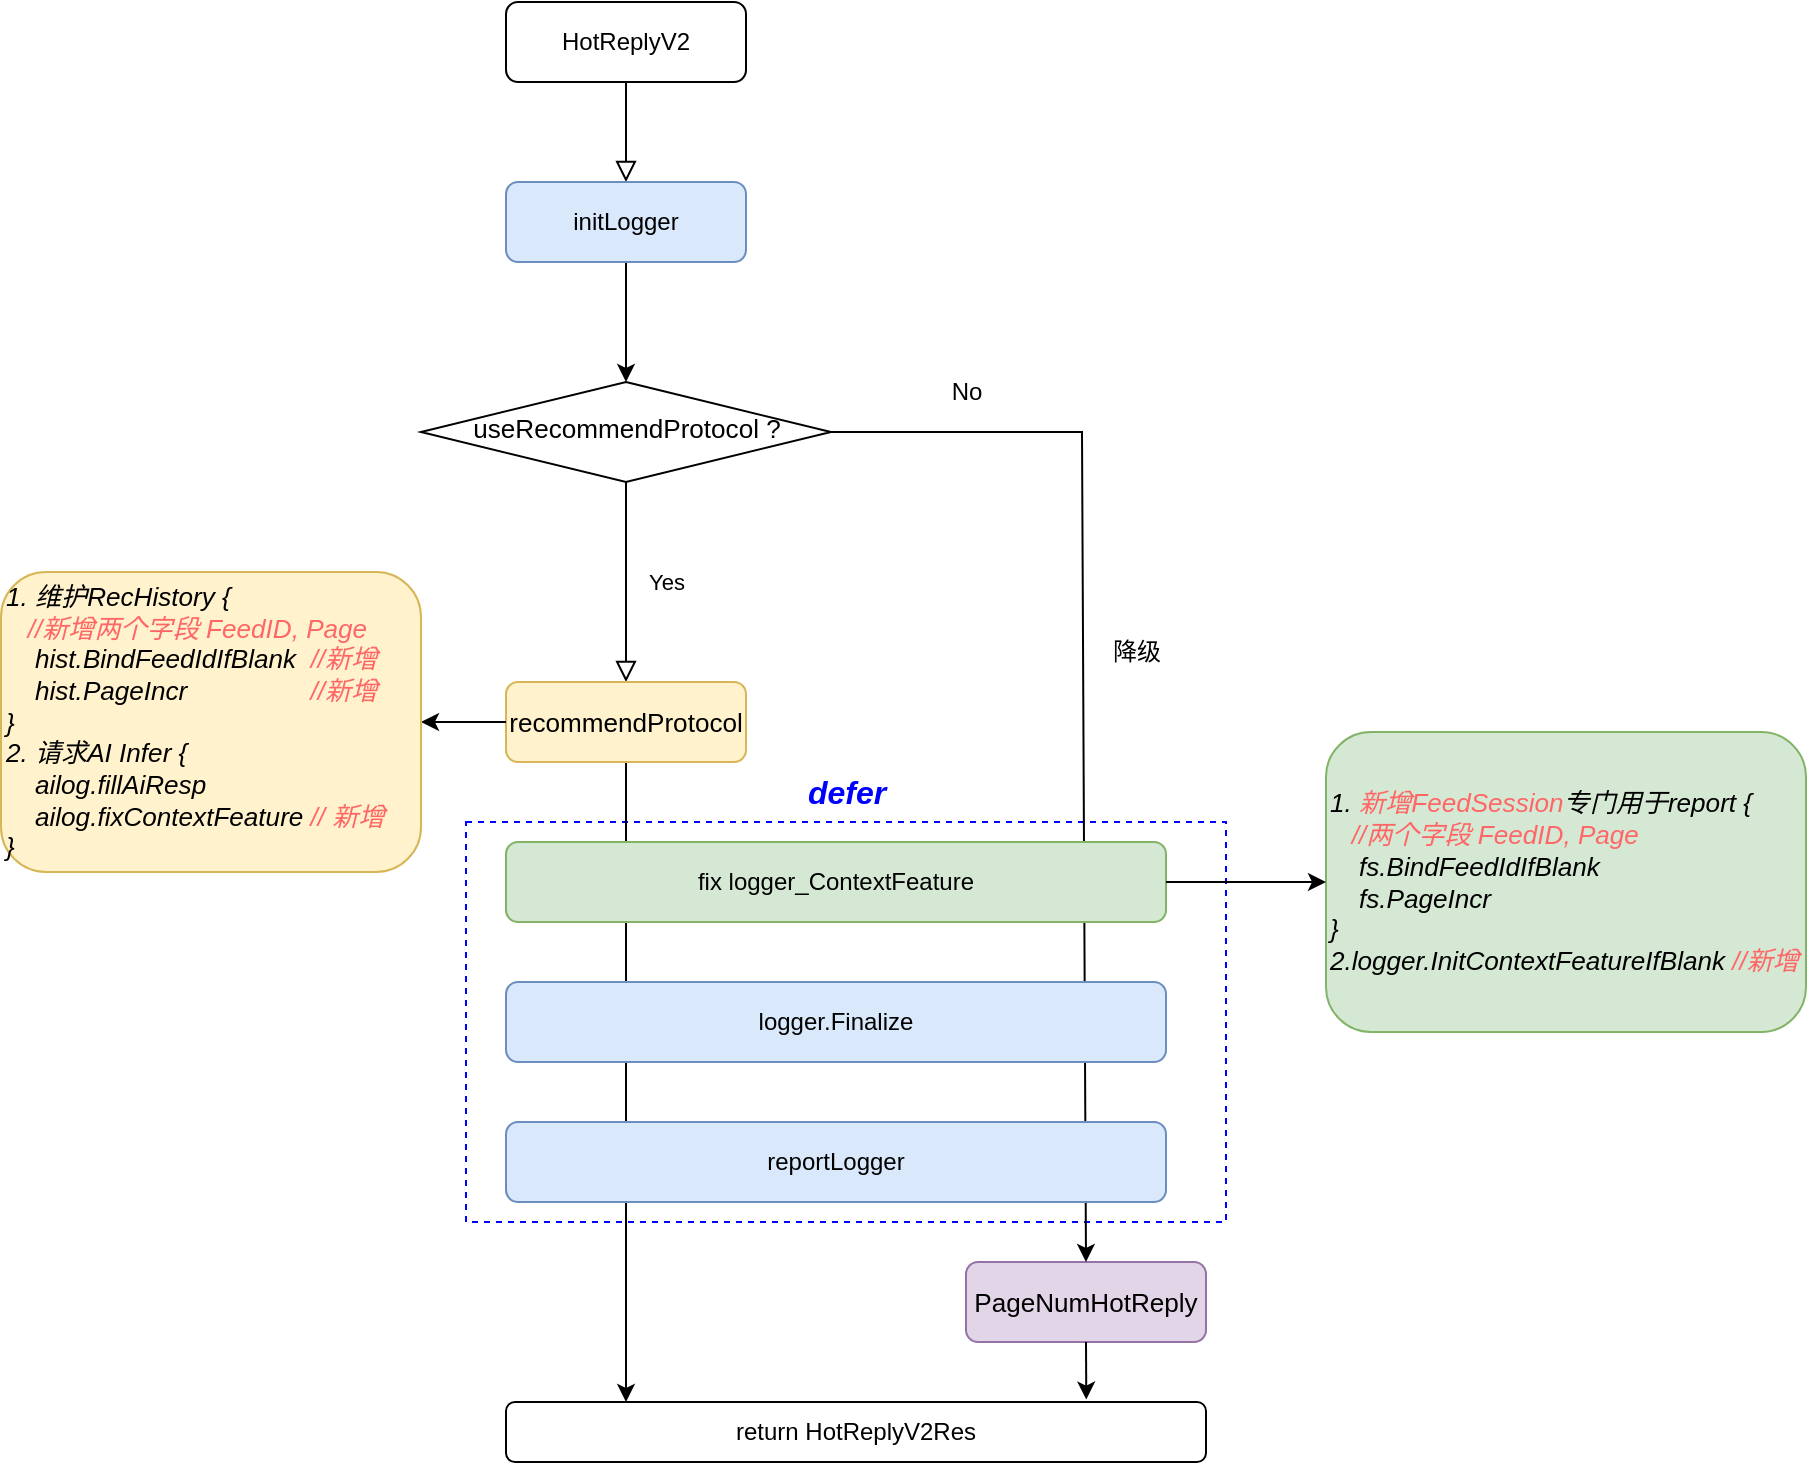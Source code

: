 <mxfile version="21.6.8" type="github">
  <diagram name="第 1 页" id="UhXyvrsKvMJCKCZNun8b">
    <mxGraphModel dx="1744" dy="954" grid="1" gridSize="10" guides="1" tooltips="1" connect="1" arrows="1" fold="1" page="1" pageScale="1" pageWidth="827" pageHeight="1169" math="0" shadow="0">
      <root>
        <mxCell id="0" />
        <mxCell id="1" parent="0" />
        <mxCell id="zB0RF8Hj1YJtM6d2eakd-1" value="" style="rounded=0;whiteSpace=wrap;html=1;shadow=0;glass=0;strokeColor=#0000FF;strokeWidth=1;fontFamily=Helvetica;fontSize=12;fontColor=default;fillColor=none;dashed=1;" vertex="1" parent="1">
          <mxGeometry x="270" y="500" width="380" height="200" as="geometry" />
        </mxCell>
        <mxCell id="zB0RF8Hj1YJtM6d2eakd-2" value="" style="rounded=0;html=1;jettySize=auto;orthogonalLoop=1;fontSize=11;endArrow=block;endFill=0;endSize=8;strokeWidth=1;shadow=0;labelBackgroundColor=none;edgeStyle=orthogonalEdgeStyle;entryX=0.5;entryY=0;entryDx=0;entryDy=0;fontFamily=Helvetica;" edge="1" parent="1" source="zB0RF8Hj1YJtM6d2eakd-3" target="zB0RF8Hj1YJtM6d2eakd-10">
          <mxGeometry relative="1" as="geometry" />
        </mxCell>
        <mxCell id="zB0RF8Hj1YJtM6d2eakd-3" value="HotReplyV2" style="rounded=1;whiteSpace=wrap;html=1;fontSize=12;glass=0;strokeWidth=1;shadow=0;fontFamily=Helvetica;" vertex="1" parent="1">
          <mxGeometry x="290" y="90" width="120" height="40" as="geometry" />
        </mxCell>
        <mxCell id="zB0RF8Hj1YJtM6d2eakd-4" value="Yes" style="rounded=0;html=1;jettySize=auto;orthogonalLoop=1;fontSize=11;endArrow=block;endFill=0;endSize=8;strokeWidth=1;shadow=0;labelBackgroundColor=none;edgeStyle=orthogonalEdgeStyle;fontFamily=Helvetica;fontColor=#000000;" edge="1" parent="1" source="zB0RF8Hj1YJtM6d2eakd-5">
          <mxGeometry y="20" relative="1" as="geometry">
            <mxPoint as="offset" />
            <mxPoint x="350" y="430" as="targetPoint" />
          </mxGeometry>
        </mxCell>
        <mxCell id="zB0RF8Hj1YJtM6d2eakd-5" value="&lt;div style=&quot;font-size: 9.8pt;&quot;&gt;useRecommendProtocol ?&lt;/div&gt;" style="rhombus;whiteSpace=wrap;html=1;shadow=0;fontFamily=Helvetica;fontSize=12;align=center;strokeWidth=1;spacing=6;spacingTop=-4;fontColor=#000000;labelBackgroundColor=none;" vertex="1" parent="1">
          <mxGeometry x="247.5" y="280" width="205" height="50" as="geometry" />
        </mxCell>
        <mxCell id="zB0RF8Hj1YJtM6d2eakd-6" value="&lt;div style=&quot;font-size: 9.8pt;&quot;&gt;PageNumHotReply&lt;/div&gt;" style="rounded=1;whiteSpace=wrap;html=1;fontSize=12;glass=0;strokeWidth=1;shadow=0;fontFamily=Helvetica;labelBackgroundColor=none;fillColor=#e1d5e7;strokeColor=#9673a6;" vertex="1" parent="1">
          <mxGeometry x="520" y="720" width="120" height="40" as="geometry" />
        </mxCell>
        <mxCell id="zB0RF8Hj1YJtM6d2eakd-7" style="edgeStyle=orthogonalEdgeStyle;rounded=0;orthogonalLoop=1;jettySize=auto;html=1;fontFamily=Helvetica;fontSize=12;fontColor=#000000;labelBackgroundColor=none;" edge="1" parent="1" source="zB0RF8Hj1YJtM6d2eakd-8" target="zB0RF8Hj1YJtM6d2eakd-15">
          <mxGeometry relative="1" as="geometry">
            <mxPoint x="354" y="530" as="targetPoint" />
            <Array as="points">
              <mxPoint x="350" y="710" />
              <mxPoint x="350" y="710" />
            </Array>
          </mxGeometry>
        </mxCell>
        <mxCell id="zB0RF8Hj1YJtM6d2eakd-8" value="&lt;div style=&quot;font-size: 9.8pt;&quot;&gt;recommendProtocol&lt;/div&gt;" style="rounded=1;whiteSpace=wrap;html=1;fontSize=12;glass=0;strokeWidth=1;shadow=0;fontFamily=Helvetica;labelBackgroundColor=none;fillColor=#fff2cc;strokeColor=#d6b656;" vertex="1" parent="1">
          <mxGeometry x="290" y="430" width="120" height="40" as="geometry" />
        </mxCell>
        <mxCell id="zB0RF8Hj1YJtM6d2eakd-9" value="" style="edgeStyle=orthogonalEdgeStyle;rounded=0;orthogonalLoop=1;jettySize=auto;html=1;fontFamily=Helvetica;fontColor=#000000;labelBackgroundColor=none;" edge="1" parent="1" source="zB0RF8Hj1YJtM6d2eakd-10" target="zB0RF8Hj1YJtM6d2eakd-5">
          <mxGeometry relative="1" as="geometry" />
        </mxCell>
        <mxCell id="zB0RF8Hj1YJtM6d2eakd-10" value="initLogger" style="rounded=1;whiteSpace=wrap;html=1;fontSize=12;glass=0;strokeWidth=1;shadow=0;fontFamily=Helvetica;labelBackgroundColor=none;fillColor=#dae8fc;strokeColor=#6c8ebf;" vertex="1" parent="1">
          <mxGeometry x="290" y="180" width="120" height="40" as="geometry" />
        </mxCell>
        <mxCell id="zB0RF8Hj1YJtM6d2eakd-11" value="降级" style="text;html=1;align=center;verticalAlign=middle;resizable=0;points=[];autosize=1;strokeColor=none;fillColor=none;fontFamily=Helvetica;fontColor=#000000;labelBackgroundColor=none;" vertex="1" parent="1">
          <mxGeometry x="580" y="400" width="50" height="30" as="geometry" />
        </mxCell>
        <mxCell id="zB0RF8Hj1YJtM6d2eakd-12" value="" style="endArrow=classic;html=1;rounded=0;fontFamily=Helvetica;fontSize=12;fontColor=#000000;exitX=1;exitY=0.5;exitDx=0;exitDy=0;entryX=0.5;entryY=0;entryDx=0;entryDy=0;labelBackgroundColor=none;" edge="1" parent="1" source="zB0RF8Hj1YJtM6d2eakd-5" target="zB0RF8Hj1YJtM6d2eakd-6">
          <mxGeometry width="50" height="50" relative="1" as="geometry">
            <mxPoint x="430" y="480" as="sourcePoint" />
            <mxPoint x="480" y="430" as="targetPoint" />
            <Array as="points">
              <mxPoint x="578" y="305" />
            </Array>
          </mxGeometry>
        </mxCell>
        <mxCell id="zB0RF8Hj1YJtM6d2eakd-13" value="logger.Finalize" style="rounded=1;whiteSpace=wrap;html=1;fontSize=12;glass=0;strokeWidth=1;shadow=0;fontFamily=Helvetica;labelBackgroundColor=none;fillColor=#dae8fc;strokeColor=#6c8ebf;" vertex="1" parent="1">
          <mxGeometry x="290" y="580" width="330" height="40" as="geometry" />
        </mxCell>
        <mxCell id="zB0RF8Hj1YJtM6d2eakd-14" value="No" style="text;html=1;align=center;verticalAlign=middle;resizable=0;points=[];autosize=1;strokeColor=none;fillColor=none;fontSize=12;fontFamily=Helvetica;fontColor=#000000;labelBackgroundColor=none;" vertex="1" parent="1">
          <mxGeometry x="500" y="270" width="40" height="30" as="geometry" />
        </mxCell>
        <mxCell id="zB0RF8Hj1YJtM6d2eakd-15" value="return HotReplyV2Res" style="whiteSpace=wrap;html=1;rounded=1;shadow=0;glass=0;strokeColor=default;strokeWidth=1;fontFamily=Helvetica;fontSize=12;fontColor=#000000;fillColor=default;labelBackgroundColor=none;" vertex="1" parent="1">
          <mxGeometry x="290" y="790" width="350" height="30" as="geometry" />
        </mxCell>
        <mxCell id="zB0RF8Hj1YJtM6d2eakd-16" value="" style="endArrow=classic;html=1;rounded=0;fontFamily=Helvetica;fontSize=12;fontColor=#000000;exitX=0.5;exitY=1;exitDx=0;exitDy=0;entryX=0.829;entryY=-0.04;entryDx=0;entryDy=0;entryPerimeter=0;labelBackgroundColor=none;" edge="1" parent="1" source="zB0RF8Hj1YJtM6d2eakd-6" target="zB0RF8Hj1YJtM6d2eakd-15">
          <mxGeometry width="50" height="50" relative="1" as="geometry">
            <mxPoint x="390" y="730" as="sourcePoint" />
            <mxPoint x="440" y="680" as="targetPoint" />
          </mxGeometry>
        </mxCell>
        <mxCell id="zB0RF8Hj1YJtM6d2eakd-17" value="" style="endArrow=classic;html=1;rounded=0;fontFamily=Helvetica;fontSize=12;fontColor=#000000;exitX=0;exitY=0.5;exitDx=0;exitDy=0;entryX=1;entryY=0.5;entryDx=0;entryDy=0;labelBackgroundColor=none;" edge="1" parent="1" source="zB0RF8Hj1YJtM6d2eakd-8" target="zB0RF8Hj1YJtM6d2eakd-18">
          <mxGeometry width="50" height="50" relative="1" as="geometry">
            <mxPoint x="390" y="410" as="sourcePoint" />
            <mxPoint x="180" y="450" as="targetPoint" />
          </mxGeometry>
        </mxCell>
        <mxCell id="zB0RF8Hj1YJtM6d2eakd-18" value="&lt;div style=&quot;font-size: 9.8pt;&quot;&gt;1. 维护RecHistory {&lt;/div&gt;&lt;div style=&quot;font-size: 9.8pt;&quot;&gt;&lt;font color=&quot;#ff6666&quot;&gt;&amp;nbsp; &amp;nbsp;//新增两个字段 FeedID, Page&lt;/font&gt;&amp;nbsp;&lt;/div&gt;&lt;div style=&quot;font-size: 9.8pt;&quot;&gt;&lt;span style=&quot;font-size: 9.8pt;&quot;&gt;&amp;nbsp; &amp;nbsp; hist.&lt;/span&gt;&lt;span style=&quot;font-size: 9.8pt;&quot;&gt;BindFeedIdIfBlank&amp;nbsp; &lt;font color=&quot;#ff6666&quot;&gt;//新增&lt;/font&gt;&lt;/span&gt;&lt;/div&gt;&lt;div style=&quot;font-size: 9.8pt;&quot;&gt;&lt;span style=&quot;font-size: 9.8pt; background-color: initial;&quot;&gt;&amp;nbsp; &amp;nbsp; hist.&lt;/span&gt;&lt;span style=&quot;font-size: 9.8pt; background-color: initial;&quot;&gt;PageIncr&amp;nbsp; &amp;nbsp; &amp;nbsp; &amp;nbsp; &amp;nbsp; &amp;nbsp; &amp;nbsp; &amp;nbsp; &amp;nbsp;&lt;font color=&quot;#ff6666&quot;&gt;//新增&lt;/font&gt;&lt;/span&gt;&lt;/div&gt;&lt;div style=&quot;font-size: 9.8pt;&quot;&gt;}&lt;/div&gt;&lt;div style=&quot;font-size: 9.8pt;&quot;&gt;2. 请求AI Infer {&lt;/div&gt;&lt;div style=&quot;font-size: 9.8pt;&quot;&gt;&lt;div style=&quot;border-color: var(--border-color); font-size: 9.8pt;&quot;&gt;&lt;span style=&quot;&quot;&gt;&amp;nbsp; &amp;nbsp;&amp;nbsp;&lt;/span&gt;ailog.fillAiResp&lt;/div&gt;&lt;div style=&quot;border-color: var(--border-color); font-size: 9.8pt;&quot;&gt;&lt;div style=&quot;border-color: var(--border-color); font-size: 9.8pt;&quot;&gt;&lt;span style=&quot;&quot;&gt;&lt;span style=&quot;&quot;&gt;&amp;nbsp;&amp;nbsp;&amp;nbsp;&amp;nbsp;&lt;/span&gt;&lt;/span&gt;ailog.fixContextFeature&lt;font color=&quot;#ff6666&quot;&gt;&amp;nbsp;&lt;font style=&quot;border-color: var(--border-color);&quot;&gt;// 新增&lt;/font&gt;&lt;/font&gt;&lt;/div&gt;&lt;/div&gt;&lt;/div&gt;&lt;div style=&quot;font-size: 9.8pt;&quot;&gt;}&lt;/div&gt;" style="rounded=1;whiteSpace=wrap;html=1;shadow=0;glass=0;strokeColor=#d6b656;strokeWidth=1;fontFamily=Helvetica;fontSize=12;fillColor=#fff2cc;labelBackgroundColor=none;align=left;fontStyle=2;horizontal=1;labelBorderColor=none;" vertex="1" parent="1">
          <mxGeometry x="37.5" y="375" width="210" height="150" as="geometry" />
        </mxCell>
        <mxCell id="zB0RF8Hj1YJtM6d2eakd-19" value="reportLogger" style="rounded=1;whiteSpace=wrap;html=1;fontSize=12;glass=0;strokeWidth=1;shadow=0;fontFamily=Helvetica;labelBackgroundColor=none;fillColor=#dae8fc;strokeColor=#6c8ebf;" vertex="1" parent="1">
          <mxGeometry x="290" y="650" width="330" height="40" as="geometry" />
        </mxCell>
        <mxCell id="zB0RF8Hj1YJtM6d2eakd-20" value="&lt;div style=&quot;font-size: 9.8pt;&quot;&gt;1. &lt;font color=&quot;#ff6666&quot;&gt;新增FeedSession&lt;/font&gt;专门用于report {&lt;/div&gt;&lt;div style=&quot;font-size: 9.8pt;&quot;&gt;&lt;font color=&quot;#ff6666&quot;&gt;&amp;nbsp; &amp;nbsp;//两个字段 FeedID, Page&lt;/font&gt;&amp;nbsp;&lt;/div&gt;&lt;div style=&quot;font-size: 9.8pt;&quot;&gt;&lt;span style=&quot;font-size: 9.8pt;&quot;&gt;&amp;nbsp; &amp;nbsp; fs.&lt;/span&gt;&lt;span style=&quot;font-size: 9.8pt;&quot;&gt;BindFeedIdIfBlank&lt;/span&gt;&lt;/div&gt;&lt;div style=&quot;font-size: 9.8pt;&quot;&gt;&lt;span style=&quot;font-size: 9.8pt; background-color: initial;&quot;&gt;&amp;nbsp; &amp;nbsp; fs.&lt;/span&gt;&lt;span style=&quot;font-size: 9.8pt; background-color: initial;&quot;&gt;PageIncr&lt;/span&gt;&lt;/div&gt;&lt;div style=&quot;font-size: 9.8pt;&quot;&gt;}&lt;/div&gt;&lt;div style=&quot;font-size: 9.8pt;&quot;&gt;2.logger.&lt;span style=&quot;font-size: 9.8pt;&quot;&gt;InitContextFeatureIfBlank &lt;font color=&quot;#ff6666&quot;&gt;//新增&lt;/font&gt;&lt;/span&gt;&lt;/div&gt;" style="rounded=1;whiteSpace=wrap;html=1;shadow=0;glass=0;strokeColor=#82b366;strokeWidth=1;fontFamily=Helvetica;fontSize=12;fillColor=#d5e8d4;labelBackgroundColor=none;align=left;fontStyle=2;horizontal=1;labelBorderColor=none;" vertex="1" parent="1">
          <mxGeometry x="700" y="455" width="240" height="150" as="geometry" />
        </mxCell>
        <mxCell id="zB0RF8Hj1YJtM6d2eakd-21" value="fix logger_ContextFeature" style="rounded=1;whiteSpace=wrap;html=1;fontSize=12;glass=0;strokeWidth=1;shadow=0;fontFamily=Helvetica;labelBackgroundColor=none;fillColor=#d5e8d4;strokeColor=#82b366;" vertex="1" parent="1">
          <mxGeometry x="290" y="510" width="330" height="40" as="geometry" />
        </mxCell>
        <mxCell id="zB0RF8Hj1YJtM6d2eakd-22" value="" style="endArrow=classic;html=1;rounded=0;fontFamily=Helvetica;fontSize=12;fontColor=default;exitX=1;exitY=0.5;exitDx=0;exitDy=0;entryX=0;entryY=0.5;entryDx=0;entryDy=0;" edge="1" parent="1" source="zB0RF8Hj1YJtM6d2eakd-21" target="zB0RF8Hj1YJtM6d2eakd-20">
          <mxGeometry width="50" height="50" relative="1" as="geometry">
            <mxPoint x="490" y="450" as="sourcePoint" />
            <mxPoint x="540" y="400" as="targetPoint" />
          </mxGeometry>
        </mxCell>
        <mxCell id="zB0RF8Hj1YJtM6d2eakd-23" value="&lt;font style=&quot;font-size: 16px;&quot; color=&quot;#0000ff&quot;&gt;&lt;i&gt;&lt;b&gt;defer&lt;/b&gt;&lt;/i&gt;&lt;/font&gt;" style="text;html=1;align=center;verticalAlign=middle;resizable=0;points=[];autosize=1;strokeColor=none;fillColor=none;fontSize=12;fontFamily=Helvetica;fontColor=default;" vertex="1" parent="1">
          <mxGeometry x="430" y="470" width="60" height="30" as="geometry" />
        </mxCell>
      </root>
    </mxGraphModel>
  </diagram>
</mxfile>
